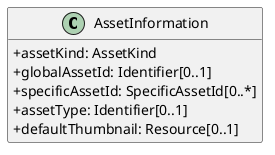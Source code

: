 @startuml
skinparam classAttributeIconSize 0
hide methods

class AssetInformation {
  +assetKind: AssetKind
  +globalAssetId: Identifier[0..1]
  +specificAssetId: SpecificAssetId[0..*]
  +assetType: Identifier[0..1]
  +defaultThumbnail: Resource[0..1]
}
@enduml